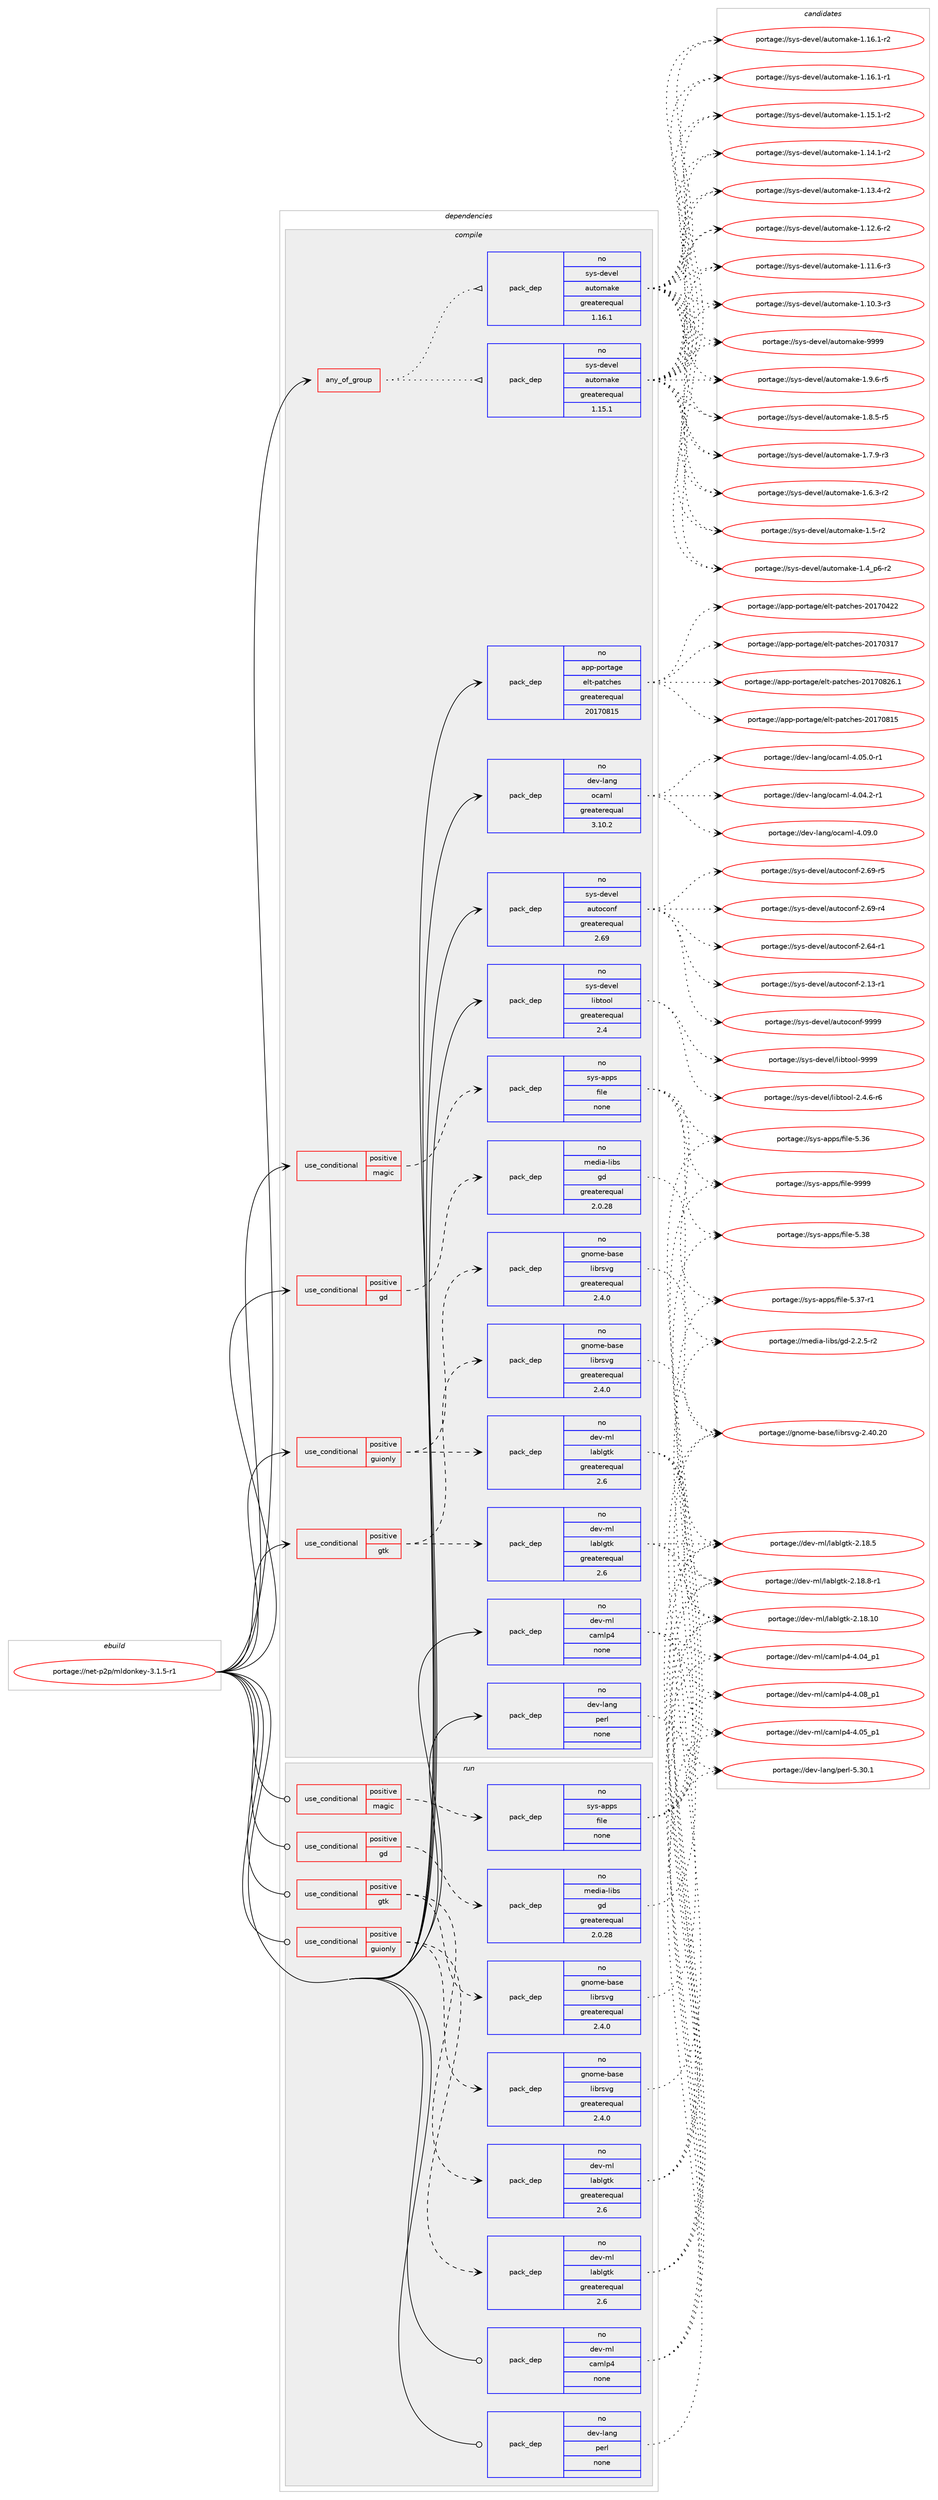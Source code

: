 digraph prolog {

# *************
# Graph options
# *************

newrank=true;
concentrate=true;
compound=true;
graph [rankdir=LR,fontname=Helvetica,fontsize=10,ranksep=1.5];#, ranksep=2.5, nodesep=0.2];
edge  [arrowhead=vee];
node  [fontname=Helvetica,fontsize=10];

# **********
# The ebuild
# **********

subgraph cluster_leftcol {
color=gray;
rank=same;
label=<<i>ebuild</i>>;
id [label="portage://net-p2p/mldonkey-3.1.5-r1", color=red, width=4, href="../net-p2p/mldonkey-3.1.5-r1.svg"];
}

# ****************
# The dependencies
# ****************

subgraph cluster_midcol {
color=gray;
label=<<i>dependencies</i>>;
subgraph cluster_compile {
fillcolor="#eeeeee";
style=filled;
label=<<i>compile</i>>;
subgraph any1748 {
dependency105121 [label=<<TABLE BORDER="0" CELLBORDER="1" CELLSPACING="0" CELLPADDING="4"><TR><TD CELLPADDING="10">any_of_group</TD></TR></TABLE>>, shape=none, color=red];subgraph pack82405 {
dependency105122 [label=<<TABLE BORDER="0" CELLBORDER="1" CELLSPACING="0" CELLPADDING="4" WIDTH="220"><TR><TD ROWSPAN="6" CELLPADDING="30">pack_dep</TD></TR><TR><TD WIDTH="110">no</TD></TR><TR><TD>sys-devel</TD></TR><TR><TD>automake</TD></TR><TR><TD>greaterequal</TD></TR><TR><TD>1.16.1</TD></TR></TABLE>>, shape=none, color=blue];
}
dependency105121:e -> dependency105122:w [weight=20,style="dotted",arrowhead="oinv"];
subgraph pack82406 {
dependency105123 [label=<<TABLE BORDER="0" CELLBORDER="1" CELLSPACING="0" CELLPADDING="4" WIDTH="220"><TR><TD ROWSPAN="6" CELLPADDING="30">pack_dep</TD></TR><TR><TD WIDTH="110">no</TD></TR><TR><TD>sys-devel</TD></TR><TR><TD>automake</TD></TR><TR><TD>greaterequal</TD></TR><TR><TD>1.15.1</TD></TR></TABLE>>, shape=none, color=blue];
}
dependency105121:e -> dependency105123:w [weight=20,style="dotted",arrowhead="oinv"];
}
id:e -> dependency105121:w [weight=20,style="solid",arrowhead="vee"];
subgraph cond20880 {
dependency105124 [label=<<TABLE BORDER="0" CELLBORDER="1" CELLSPACING="0" CELLPADDING="4"><TR><TD ROWSPAN="3" CELLPADDING="10">use_conditional</TD></TR><TR><TD>positive</TD></TR><TR><TD>gd</TD></TR></TABLE>>, shape=none, color=red];
subgraph pack82407 {
dependency105125 [label=<<TABLE BORDER="0" CELLBORDER="1" CELLSPACING="0" CELLPADDING="4" WIDTH="220"><TR><TD ROWSPAN="6" CELLPADDING="30">pack_dep</TD></TR><TR><TD WIDTH="110">no</TD></TR><TR><TD>media-libs</TD></TR><TR><TD>gd</TD></TR><TR><TD>greaterequal</TD></TR><TR><TD>2.0.28</TD></TR></TABLE>>, shape=none, color=blue];
}
dependency105124:e -> dependency105125:w [weight=20,style="dashed",arrowhead="vee"];
}
id:e -> dependency105124:w [weight=20,style="solid",arrowhead="vee"];
subgraph cond20881 {
dependency105126 [label=<<TABLE BORDER="0" CELLBORDER="1" CELLSPACING="0" CELLPADDING="4"><TR><TD ROWSPAN="3" CELLPADDING="10">use_conditional</TD></TR><TR><TD>positive</TD></TR><TR><TD>gtk</TD></TR></TABLE>>, shape=none, color=red];
subgraph pack82408 {
dependency105127 [label=<<TABLE BORDER="0" CELLBORDER="1" CELLSPACING="0" CELLPADDING="4" WIDTH="220"><TR><TD ROWSPAN="6" CELLPADDING="30">pack_dep</TD></TR><TR><TD WIDTH="110">no</TD></TR><TR><TD>gnome-base</TD></TR><TR><TD>librsvg</TD></TR><TR><TD>greaterequal</TD></TR><TR><TD>2.4.0</TD></TR></TABLE>>, shape=none, color=blue];
}
dependency105126:e -> dependency105127:w [weight=20,style="dashed",arrowhead="vee"];
subgraph pack82409 {
dependency105128 [label=<<TABLE BORDER="0" CELLBORDER="1" CELLSPACING="0" CELLPADDING="4" WIDTH="220"><TR><TD ROWSPAN="6" CELLPADDING="30">pack_dep</TD></TR><TR><TD WIDTH="110">no</TD></TR><TR><TD>dev-ml</TD></TR><TR><TD>lablgtk</TD></TR><TR><TD>greaterequal</TD></TR><TR><TD>2.6</TD></TR></TABLE>>, shape=none, color=blue];
}
dependency105126:e -> dependency105128:w [weight=20,style="dashed",arrowhead="vee"];
}
id:e -> dependency105126:w [weight=20,style="solid",arrowhead="vee"];
subgraph cond20882 {
dependency105129 [label=<<TABLE BORDER="0" CELLBORDER="1" CELLSPACING="0" CELLPADDING="4"><TR><TD ROWSPAN="3" CELLPADDING="10">use_conditional</TD></TR><TR><TD>positive</TD></TR><TR><TD>guionly</TD></TR></TABLE>>, shape=none, color=red];
subgraph pack82410 {
dependency105130 [label=<<TABLE BORDER="0" CELLBORDER="1" CELLSPACING="0" CELLPADDING="4" WIDTH="220"><TR><TD ROWSPAN="6" CELLPADDING="30">pack_dep</TD></TR><TR><TD WIDTH="110">no</TD></TR><TR><TD>gnome-base</TD></TR><TR><TD>librsvg</TD></TR><TR><TD>greaterequal</TD></TR><TR><TD>2.4.0</TD></TR></TABLE>>, shape=none, color=blue];
}
dependency105129:e -> dependency105130:w [weight=20,style="dashed",arrowhead="vee"];
subgraph pack82411 {
dependency105131 [label=<<TABLE BORDER="0" CELLBORDER="1" CELLSPACING="0" CELLPADDING="4" WIDTH="220"><TR><TD ROWSPAN="6" CELLPADDING="30">pack_dep</TD></TR><TR><TD WIDTH="110">no</TD></TR><TR><TD>dev-ml</TD></TR><TR><TD>lablgtk</TD></TR><TR><TD>greaterequal</TD></TR><TR><TD>2.6</TD></TR></TABLE>>, shape=none, color=blue];
}
dependency105129:e -> dependency105131:w [weight=20,style="dashed",arrowhead="vee"];
}
id:e -> dependency105129:w [weight=20,style="solid",arrowhead="vee"];
subgraph cond20883 {
dependency105132 [label=<<TABLE BORDER="0" CELLBORDER="1" CELLSPACING="0" CELLPADDING="4"><TR><TD ROWSPAN="3" CELLPADDING="10">use_conditional</TD></TR><TR><TD>positive</TD></TR><TR><TD>magic</TD></TR></TABLE>>, shape=none, color=red];
subgraph pack82412 {
dependency105133 [label=<<TABLE BORDER="0" CELLBORDER="1" CELLSPACING="0" CELLPADDING="4" WIDTH="220"><TR><TD ROWSPAN="6" CELLPADDING="30">pack_dep</TD></TR><TR><TD WIDTH="110">no</TD></TR><TR><TD>sys-apps</TD></TR><TR><TD>file</TD></TR><TR><TD>none</TD></TR><TR><TD></TD></TR></TABLE>>, shape=none, color=blue];
}
dependency105132:e -> dependency105133:w [weight=20,style="dashed",arrowhead="vee"];
}
id:e -> dependency105132:w [weight=20,style="solid",arrowhead="vee"];
subgraph pack82413 {
dependency105134 [label=<<TABLE BORDER="0" CELLBORDER="1" CELLSPACING="0" CELLPADDING="4" WIDTH="220"><TR><TD ROWSPAN="6" CELLPADDING="30">pack_dep</TD></TR><TR><TD WIDTH="110">no</TD></TR><TR><TD>app-portage</TD></TR><TR><TD>elt-patches</TD></TR><TR><TD>greaterequal</TD></TR><TR><TD>20170815</TD></TR></TABLE>>, shape=none, color=blue];
}
id:e -> dependency105134:w [weight=20,style="solid",arrowhead="vee"];
subgraph pack82414 {
dependency105135 [label=<<TABLE BORDER="0" CELLBORDER="1" CELLSPACING="0" CELLPADDING="4" WIDTH="220"><TR><TD ROWSPAN="6" CELLPADDING="30">pack_dep</TD></TR><TR><TD WIDTH="110">no</TD></TR><TR><TD>dev-lang</TD></TR><TR><TD>ocaml</TD></TR><TR><TD>greaterequal</TD></TR><TR><TD>3.10.2</TD></TR></TABLE>>, shape=none, color=blue];
}
id:e -> dependency105135:w [weight=20,style="solid",arrowhead="vee"];
subgraph pack82415 {
dependency105136 [label=<<TABLE BORDER="0" CELLBORDER="1" CELLSPACING="0" CELLPADDING="4" WIDTH="220"><TR><TD ROWSPAN="6" CELLPADDING="30">pack_dep</TD></TR><TR><TD WIDTH="110">no</TD></TR><TR><TD>dev-lang</TD></TR><TR><TD>perl</TD></TR><TR><TD>none</TD></TR><TR><TD></TD></TR></TABLE>>, shape=none, color=blue];
}
id:e -> dependency105136:w [weight=20,style="solid",arrowhead="vee"];
subgraph pack82416 {
dependency105137 [label=<<TABLE BORDER="0" CELLBORDER="1" CELLSPACING="0" CELLPADDING="4" WIDTH="220"><TR><TD ROWSPAN="6" CELLPADDING="30">pack_dep</TD></TR><TR><TD WIDTH="110">no</TD></TR><TR><TD>dev-ml</TD></TR><TR><TD>camlp4</TD></TR><TR><TD>none</TD></TR><TR><TD></TD></TR></TABLE>>, shape=none, color=blue];
}
id:e -> dependency105137:w [weight=20,style="solid",arrowhead="vee"];
subgraph pack82417 {
dependency105138 [label=<<TABLE BORDER="0" CELLBORDER="1" CELLSPACING="0" CELLPADDING="4" WIDTH="220"><TR><TD ROWSPAN="6" CELLPADDING="30">pack_dep</TD></TR><TR><TD WIDTH="110">no</TD></TR><TR><TD>sys-devel</TD></TR><TR><TD>autoconf</TD></TR><TR><TD>greaterequal</TD></TR><TR><TD>2.69</TD></TR></TABLE>>, shape=none, color=blue];
}
id:e -> dependency105138:w [weight=20,style="solid",arrowhead="vee"];
subgraph pack82418 {
dependency105139 [label=<<TABLE BORDER="0" CELLBORDER="1" CELLSPACING="0" CELLPADDING="4" WIDTH="220"><TR><TD ROWSPAN="6" CELLPADDING="30">pack_dep</TD></TR><TR><TD WIDTH="110">no</TD></TR><TR><TD>sys-devel</TD></TR><TR><TD>libtool</TD></TR><TR><TD>greaterequal</TD></TR><TR><TD>2.4</TD></TR></TABLE>>, shape=none, color=blue];
}
id:e -> dependency105139:w [weight=20,style="solid",arrowhead="vee"];
}
subgraph cluster_compileandrun {
fillcolor="#eeeeee";
style=filled;
label=<<i>compile and run</i>>;
}
subgraph cluster_run {
fillcolor="#eeeeee";
style=filled;
label=<<i>run</i>>;
subgraph cond20884 {
dependency105140 [label=<<TABLE BORDER="0" CELLBORDER="1" CELLSPACING="0" CELLPADDING="4"><TR><TD ROWSPAN="3" CELLPADDING="10">use_conditional</TD></TR><TR><TD>positive</TD></TR><TR><TD>gd</TD></TR></TABLE>>, shape=none, color=red];
subgraph pack82419 {
dependency105141 [label=<<TABLE BORDER="0" CELLBORDER="1" CELLSPACING="0" CELLPADDING="4" WIDTH="220"><TR><TD ROWSPAN="6" CELLPADDING="30">pack_dep</TD></TR><TR><TD WIDTH="110">no</TD></TR><TR><TD>media-libs</TD></TR><TR><TD>gd</TD></TR><TR><TD>greaterequal</TD></TR><TR><TD>2.0.28</TD></TR></TABLE>>, shape=none, color=blue];
}
dependency105140:e -> dependency105141:w [weight=20,style="dashed",arrowhead="vee"];
}
id:e -> dependency105140:w [weight=20,style="solid",arrowhead="odot"];
subgraph cond20885 {
dependency105142 [label=<<TABLE BORDER="0" CELLBORDER="1" CELLSPACING="0" CELLPADDING="4"><TR><TD ROWSPAN="3" CELLPADDING="10">use_conditional</TD></TR><TR><TD>positive</TD></TR><TR><TD>gtk</TD></TR></TABLE>>, shape=none, color=red];
subgraph pack82420 {
dependency105143 [label=<<TABLE BORDER="0" CELLBORDER="1" CELLSPACING="0" CELLPADDING="4" WIDTH="220"><TR><TD ROWSPAN="6" CELLPADDING="30">pack_dep</TD></TR><TR><TD WIDTH="110">no</TD></TR><TR><TD>gnome-base</TD></TR><TR><TD>librsvg</TD></TR><TR><TD>greaterequal</TD></TR><TR><TD>2.4.0</TD></TR></TABLE>>, shape=none, color=blue];
}
dependency105142:e -> dependency105143:w [weight=20,style="dashed",arrowhead="vee"];
subgraph pack82421 {
dependency105144 [label=<<TABLE BORDER="0" CELLBORDER="1" CELLSPACING="0" CELLPADDING="4" WIDTH="220"><TR><TD ROWSPAN="6" CELLPADDING="30">pack_dep</TD></TR><TR><TD WIDTH="110">no</TD></TR><TR><TD>dev-ml</TD></TR><TR><TD>lablgtk</TD></TR><TR><TD>greaterequal</TD></TR><TR><TD>2.6</TD></TR></TABLE>>, shape=none, color=blue];
}
dependency105142:e -> dependency105144:w [weight=20,style="dashed",arrowhead="vee"];
}
id:e -> dependency105142:w [weight=20,style="solid",arrowhead="odot"];
subgraph cond20886 {
dependency105145 [label=<<TABLE BORDER="0" CELLBORDER="1" CELLSPACING="0" CELLPADDING="4"><TR><TD ROWSPAN="3" CELLPADDING="10">use_conditional</TD></TR><TR><TD>positive</TD></TR><TR><TD>guionly</TD></TR></TABLE>>, shape=none, color=red];
subgraph pack82422 {
dependency105146 [label=<<TABLE BORDER="0" CELLBORDER="1" CELLSPACING="0" CELLPADDING="4" WIDTH="220"><TR><TD ROWSPAN="6" CELLPADDING="30">pack_dep</TD></TR><TR><TD WIDTH="110">no</TD></TR><TR><TD>gnome-base</TD></TR><TR><TD>librsvg</TD></TR><TR><TD>greaterequal</TD></TR><TR><TD>2.4.0</TD></TR></TABLE>>, shape=none, color=blue];
}
dependency105145:e -> dependency105146:w [weight=20,style="dashed",arrowhead="vee"];
subgraph pack82423 {
dependency105147 [label=<<TABLE BORDER="0" CELLBORDER="1" CELLSPACING="0" CELLPADDING="4" WIDTH="220"><TR><TD ROWSPAN="6" CELLPADDING="30">pack_dep</TD></TR><TR><TD WIDTH="110">no</TD></TR><TR><TD>dev-ml</TD></TR><TR><TD>lablgtk</TD></TR><TR><TD>greaterequal</TD></TR><TR><TD>2.6</TD></TR></TABLE>>, shape=none, color=blue];
}
dependency105145:e -> dependency105147:w [weight=20,style="dashed",arrowhead="vee"];
}
id:e -> dependency105145:w [weight=20,style="solid",arrowhead="odot"];
subgraph cond20887 {
dependency105148 [label=<<TABLE BORDER="0" CELLBORDER="1" CELLSPACING="0" CELLPADDING="4"><TR><TD ROWSPAN="3" CELLPADDING="10">use_conditional</TD></TR><TR><TD>positive</TD></TR><TR><TD>magic</TD></TR></TABLE>>, shape=none, color=red];
subgraph pack82424 {
dependency105149 [label=<<TABLE BORDER="0" CELLBORDER="1" CELLSPACING="0" CELLPADDING="4" WIDTH="220"><TR><TD ROWSPAN="6" CELLPADDING="30">pack_dep</TD></TR><TR><TD WIDTH="110">no</TD></TR><TR><TD>sys-apps</TD></TR><TR><TD>file</TD></TR><TR><TD>none</TD></TR><TR><TD></TD></TR></TABLE>>, shape=none, color=blue];
}
dependency105148:e -> dependency105149:w [weight=20,style="dashed",arrowhead="vee"];
}
id:e -> dependency105148:w [weight=20,style="solid",arrowhead="odot"];
subgraph pack82425 {
dependency105150 [label=<<TABLE BORDER="0" CELLBORDER="1" CELLSPACING="0" CELLPADDING="4" WIDTH="220"><TR><TD ROWSPAN="6" CELLPADDING="30">pack_dep</TD></TR><TR><TD WIDTH="110">no</TD></TR><TR><TD>dev-lang</TD></TR><TR><TD>perl</TD></TR><TR><TD>none</TD></TR><TR><TD></TD></TR></TABLE>>, shape=none, color=blue];
}
id:e -> dependency105150:w [weight=20,style="solid",arrowhead="odot"];
subgraph pack82426 {
dependency105151 [label=<<TABLE BORDER="0" CELLBORDER="1" CELLSPACING="0" CELLPADDING="4" WIDTH="220"><TR><TD ROWSPAN="6" CELLPADDING="30">pack_dep</TD></TR><TR><TD WIDTH="110">no</TD></TR><TR><TD>dev-ml</TD></TR><TR><TD>camlp4</TD></TR><TR><TD>none</TD></TR><TR><TD></TD></TR></TABLE>>, shape=none, color=blue];
}
id:e -> dependency105151:w [weight=20,style="solid",arrowhead="odot"];
}
}

# **************
# The candidates
# **************

subgraph cluster_choices {
rank=same;
color=gray;
label=<<i>candidates</i>>;

subgraph choice82405 {
color=black;
nodesep=1;
choice115121115451001011181011084797117116111109971071014557575757 [label="portage://sys-devel/automake-9999", color=red, width=4,href="../sys-devel/automake-9999.svg"];
choice115121115451001011181011084797117116111109971071014549465746544511453 [label="portage://sys-devel/automake-1.9.6-r5", color=red, width=4,href="../sys-devel/automake-1.9.6-r5.svg"];
choice115121115451001011181011084797117116111109971071014549465646534511453 [label="portage://sys-devel/automake-1.8.5-r5", color=red, width=4,href="../sys-devel/automake-1.8.5-r5.svg"];
choice115121115451001011181011084797117116111109971071014549465546574511451 [label="portage://sys-devel/automake-1.7.9-r3", color=red, width=4,href="../sys-devel/automake-1.7.9-r3.svg"];
choice115121115451001011181011084797117116111109971071014549465446514511450 [label="portage://sys-devel/automake-1.6.3-r2", color=red, width=4,href="../sys-devel/automake-1.6.3-r2.svg"];
choice11512111545100101118101108479711711611110997107101454946534511450 [label="portage://sys-devel/automake-1.5-r2", color=red, width=4,href="../sys-devel/automake-1.5-r2.svg"];
choice115121115451001011181011084797117116111109971071014549465295112544511450 [label="portage://sys-devel/automake-1.4_p6-r2", color=red, width=4,href="../sys-devel/automake-1.4_p6-r2.svg"];
choice11512111545100101118101108479711711611110997107101454946495446494511450 [label="portage://sys-devel/automake-1.16.1-r2", color=red, width=4,href="../sys-devel/automake-1.16.1-r2.svg"];
choice11512111545100101118101108479711711611110997107101454946495446494511449 [label="portage://sys-devel/automake-1.16.1-r1", color=red, width=4,href="../sys-devel/automake-1.16.1-r1.svg"];
choice11512111545100101118101108479711711611110997107101454946495346494511450 [label="portage://sys-devel/automake-1.15.1-r2", color=red, width=4,href="../sys-devel/automake-1.15.1-r2.svg"];
choice11512111545100101118101108479711711611110997107101454946495246494511450 [label="portage://sys-devel/automake-1.14.1-r2", color=red, width=4,href="../sys-devel/automake-1.14.1-r2.svg"];
choice11512111545100101118101108479711711611110997107101454946495146524511450 [label="portage://sys-devel/automake-1.13.4-r2", color=red, width=4,href="../sys-devel/automake-1.13.4-r2.svg"];
choice11512111545100101118101108479711711611110997107101454946495046544511450 [label="portage://sys-devel/automake-1.12.6-r2", color=red, width=4,href="../sys-devel/automake-1.12.6-r2.svg"];
choice11512111545100101118101108479711711611110997107101454946494946544511451 [label="portage://sys-devel/automake-1.11.6-r3", color=red, width=4,href="../sys-devel/automake-1.11.6-r3.svg"];
choice11512111545100101118101108479711711611110997107101454946494846514511451 [label="portage://sys-devel/automake-1.10.3-r3", color=red, width=4,href="../sys-devel/automake-1.10.3-r3.svg"];
dependency105122:e -> choice115121115451001011181011084797117116111109971071014557575757:w [style=dotted,weight="100"];
dependency105122:e -> choice115121115451001011181011084797117116111109971071014549465746544511453:w [style=dotted,weight="100"];
dependency105122:e -> choice115121115451001011181011084797117116111109971071014549465646534511453:w [style=dotted,weight="100"];
dependency105122:e -> choice115121115451001011181011084797117116111109971071014549465546574511451:w [style=dotted,weight="100"];
dependency105122:e -> choice115121115451001011181011084797117116111109971071014549465446514511450:w [style=dotted,weight="100"];
dependency105122:e -> choice11512111545100101118101108479711711611110997107101454946534511450:w [style=dotted,weight="100"];
dependency105122:e -> choice115121115451001011181011084797117116111109971071014549465295112544511450:w [style=dotted,weight="100"];
dependency105122:e -> choice11512111545100101118101108479711711611110997107101454946495446494511450:w [style=dotted,weight="100"];
dependency105122:e -> choice11512111545100101118101108479711711611110997107101454946495446494511449:w [style=dotted,weight="100"];
dependency105122:e -> choice11512111545100101118101108479711711611110997107101454946495346494511450:w [style=dotted,weight="100"];
dependency105122:e -> choice11512111545100101118101108479711711611110997107101454946495246494511450:w [style=dotted,weight="100"];
dependency105122:e -> choice11512111545100101118101108479711711611110997107101454946495146524511450:w [style=dotted,weight="100"];
dependency105122:e -> choice11512111545100101118101108479711711611110997107101454946495046544511450:w [style=dotted,weight="100"];
dependency105122:e -> choice11512111545100101118101108479711711611110997107101454946494946544511451:w [style=dotted,weight="100"];
dependency105122:e -> choice11512111545100101118101108479711711611110997107101454946494846514511451:w [style=dotted,weight="100"];
}
subgraph choice82406 {
color=black;
nodesep=1;
choice115121115451001011181011084797117116111109971071014557575757 [label="portage://sys-devel/automake-9999", color=red, width=4,href="../sys-devel/automake-9999.svg"];
choice115121115451001011181011084797117116111109971071014549465746544511453 [label="portage://sys-devel/automake-1.9.6-r5", color=red, width=4,href="../sys-devel/automake-1.9.6-r5.svg"];
choice115121115451001011181011084797117116111109971071014549465646534511453 [label="portage://sys-devel/automake-1.8.5-r5", color=red, width=4,href="../sys-devel/automake-1.8.5-r5.svg"];
choice115121115451001011181011084797117116111109971071014549465546574511451 [label="portage://sys-devel/automake-1.7.9-r3", color=red, width=4,href="../sys-devel/automake-1.7.9-r3.svg"];
choice115121115451001011181011084797117116111109971071014549465446514511450 [label="portage://sys-devel/automake-1.6.3-r2", color=red, width=4,href="../sys-devel/automake-1.6.3-r2.svg"];
choice11512111545100101118101108479711711611110997107101454946534511450 [label="portage://sys-devel/automake-1.5-r2", color=red, width=4,href="../sys-devel/automake-1.5-r2.svg"];
choice115121115451001011181011084797117116111109971071014549465295112544511450 [label="portage://sys-devel/automake-1.4_p6-r2", color=red, width=4,href="../sys-devel/automake-1.4_p6-r2.svg"];
choice11512111545100101118101108479711711611110997107101454946495446494511450 [label="portage://sys-devel/automake-1.16.1-r2", color=red, width=4,href="../sys-devel/automake-1.16.1-r2.svg"];
choice11512111545100101118101108479711711611110997107101454946495446494511449 [label="portage://sys-devel/automake-1.16.1-r1", color=red, width=4,href="../sys-devel/automake-1.16.1-r1.svg"];
choice11512111545100101118101108479711711611110997107101454946495346494511450 [label="portage://sys-devel/automake-1.15.1-r2", color=red, width=4,href="../sys-devel/automake-1.15.1-r2.svg"];
choice11512111545100101118101108479711711611110997107101454946495246494511450 [label="portage://sys-devel/automake-1.14.1-r2", color=red, width=4,href="../sys-devel/automake-1.14.1-r2.svg"];
choice11512111545100101118101108479711711611110997107101454946495146524511450 [label="portage://sys-devel/automake-1.13.4-r2", color=red, width=4,href="../sys-devel/automake-1.13.4-r2.svg"];
choice11512111545100101118101108479711711611110997107101454946495046544511450 [label="portage://sys-devel/automake-1.12.6-r2", color=red, width=4,href="../sys-devel/automake-1.12.6-r2.svg"];
choice11512111545100101118101108479711711611110997107101454946494946544511451 [label="portage://sys-devel/automake-1.11.6-r3", color=red, width=4,href="../sys-devel/automake-1.11.6-r3.svg"];
choice11512111545100101118101108479711711611110997107101454946494846514511451 [label="portage://sys-devel/automake-1.10.3-r3", color=red, width=4,href="../sys-devel/automake-1.10.3-r3.svg"];
dependency105123:e -> choice115121115451001011181011084797117116111109971071014557575757:w [style=dotted,weight="100"];
dependency105123:e -> choice115121115451001011181011084797117116111109971071014549465746544511453:w [style=dotted,weight="100"];
dependency105123:e -> choice115121115451001011181011084797117116111109971071014549465646534511453:w [style=dotted,weight="100"];
dependency105123:e -> choice115121115451001011181011084797117116111109971071014549465546574511451:w [style=dotted,weight="100"];
dependency105123:e -> choice115121115451001011181011084797117116111109971071014549465446514511450:w [style=dotted,weight="100"];
dependency105123:e -> choice11512111545100101118101108479711711611110997107101454946534511450:w [style=dotted,weight="100"];
dependency105123:e -> choice115121115451001011181011084797117116111109971071014549465295112544511450:w [style=dotted,weight="100"];
dependency105123:e -> choice11512111545100101118101108479711711611110997107101454946495446494511450:w [style=dotted,weight="100"];
dependency105123:e -> choice11512111545100101118101108479711711611110997107101454946495446494511449:w [style=dotted,weight="100"];
dependency105123:e -> choice11512111545100101118101108479711711611110997107101454946495346494511450:w [style=dotted,weight="100"];
dependency105123:e -> choice11512111545100101118101108479711711611110997107101454946495246494511450:w [style=dotted,weight="100"];
dependency105123:e -> choice11512111545100101118101108479711711611110997107101454946495146524511450:w [style=dotted,weight="100"];
dependency105123:e -> choice11512111545100101118101108479711711611110997107101454946495046544511450:w [style=dotted,weight="100"];
dependency105123:e -> choice11512111545100101118101108479711711611110997107101454946494946544511451:w [style=dotted,weight="100"];
dependency105123:e -> choice11512111545100101118101108479711711611110997107101454946494846514511451:w [style=dotted,weight="100"];
}
subgraph choice82407 {
color=black;
nodesep=1;
choice109101100105974510810598115471031004550465046534511450 [label="portage://media-libs/gd-2.2.5-r2", color=red, width=4,href="../media-libs/gd-2.2.5-r2.svg"];
dependency105125:e -> choice109101100105974510810598115471031004550465046534511450:w [style=dotted,weight="100"];
}
subgraph choice82408 {
color=black;
nodesep=1;
choice10311011110910145989711510147108105981141151181034550465248465048 [label="portage://gnome-base/librsvg-2.40.20", color=red, width=4,href="../gnome-base/librsvg-2.40.20.svg"];
dependency105127:e -> choice10311011110910145989711510147108105981141151181034550465248465048:w [style=dotted,weight="100"];
}
subgraph choice82409 {
color=black;
nodesep=1;
choice10010111845109108471089798108103116107455046495646564511449 [label="portage://dev-ml/lablgtk-2.18.8-r1", color=red, width=4,href="../dev-ml/lablgtk-2.18.8-r1.svg"];
choice1001011184510910847108979810810311610745504649564653 [label="portage://dev-ml/lablgtk-2.18.5", color=red, width=4,href="../dev-ml/lablgtk-2.18.5.svg"];
choice100101118451091084710897981081031161074550464956464948 [label="portage://dev-ml/lablgtk-2.18.10", color=red, width=4,href="../dev-ml/lablgtk-2.18.10.svg"];
dependency105128:e -> choice10010111845109108471089798108103116107455046495646564511449:w [style=dotted,weight="100"];
dependency105128:e -> choice1001011184510910847108979810810311610745504649564653:w [style=dotted,weight="100"];
dependency105128:e -> choice100101118451091084710897981081031161074550464956464948:w [style=dotted,weight="100"];
}
subgraph choice82410 {
color=black;
nodesep=1;
choice10311011110910145989711510147108105981141151181034550465248465048 [label="portage://gnome-base/librsvg-2.40.20", color=red, width=4,href="../gnome-base/librsvg-2.40.20.svg"];
dependency105130:e -> choice10311011110910145989711510147108105981141151181034550465248465048:w [style=dotted,weight="100"];
}
subgraph choice82411 {
color=black;
nodesep=1;
choice10010111845109108471089798108103116107455046495646564511449 [label="portage://dev-ml/lablgtk-2.18.8-r1", color=red, width=4,href="../dev-ml/lablgtk-2.18.8-r1.svg"];
choice1001011184510910847108979810810311610745504649564653 [label="portage://dev-ml/lablgtk-2.18.5", color=red, width=4,href="../dev-ml/lablgtk-2.18.5.svg"];
choice100101118451091084710897981081031161074550464956464948 [label="portage://dev-ml/lablgtk-2.18.10", color=red, width=4,href="../dev-ml/lablgtk-2.18.10.svg"];
dependency105131:e -> choice10010111845109108471089798108103116107455046495646564511449:w [style=dotted,weight="100"];
dependency105131:e -> choice1001011184510910847108979810810311610745504649564653:w [style=dotted,weight="100"];
dependency105131:e -> choice100101118451091084710897981081031161074550464956464948:w [style=dotted,weight="100"];
}
subgraph choice82412 {
color=black;
nodesep=1;
choice1151211154597112112115471021051081014557575757 [label="portage://sys-apps/file-9999", color=red, width=4,href="../sys-apps/file-9999.svg"];
choice1151211154597112112115471021051081014553465156 [label="portage://sys-apps/file-5.38", color=red, width=4,href="../sys-apps/file-5.38.svg"];
choice11512111545971121121154710210510810145534651554511449 [label="portage://sys-apps/file-5.37-r1", color=red, width=4,href="../sys-apps/file-5.37-r1.svg"];
choice1151211154597112112115471021051081014553465154 [label="portage://sys-apps/file-5.36", color=red, width=4,href="../sys-apps/file-5.36.svg"];
dependency105133:e -> choice1151211154597112112115471021051081014557575757:w [style=dotted,weight="100"];
dependency105133:e -> choice1151211154597112112115471021051081014553465156:w [style=dotted,weight="100"];
dependency105133:e -> choice11512111545971121121154710210510810145534651554511449:w [style=dotted,weight="100"];
dependency105133:e -> choice1151211154597112112115471021051081014553465154:w [style=dotted,weight="100"];
}
subgraph choice82413 {
color=black;
nodesep=1;
choice971121124511211111411697103101471011081164511297116991041011154550484955485650544649 [label="portage://app-portage/elt-patches-20170826.1", color=red, width=4,href="../app-portage/elt-patches-20170826.1.svg"];
choice97112112451121111141169710310147101108116451129711699104101115455048495548564953 [label="portage://app-portage/elt-patches-20170815", color=red, width=4,href="../app-portage/elt-patches-20170815.svg"];
choice97112112451121111141169710310147101108116451129711699104101115455048495548525050 [label="portage://app-portage/elt-patches-20170422", color=red, width=4,href="../app-portage/elt-patches-20170422.svg"];
choice97112112451121111141169710310147101108116451129711699104101115455048495548514955 [label="portage://app-portage/elt-patches-20170317", color=red, width=4,href="../app-portage/elt-patches-20170317.svg"];
dependency105134:e -> choice971121124511211111411697103101471011081164511297116991041011154550484955485650544649:w [style=dotted,weight="100"];
dependency105134:e -> choice97112112451121111141169710310147101108116451129711699104101115455048495548564953:w [style=dotted,weight="100"];
dependency105134:e -> choice97112112451121111141169710310147101108116451129711699104101115455048495548525050:w [style=dotted,weight="100"];
dependency105134:e -> choice97112112451121111141169710310147101108116451129711699104101115455048495548514955:w [style=dotted,weight="100"];
}
subgraph choice82414 {
color=black;
nodesep=1;
choice100101118451089711010347111999710910845524648574648 [label="portage://dev-lang/ocaml-4.09.0", color=red, width=4,href="../dev-lang/ocaml-4.09.0.svg"];
choice1001011184510897110103471119997109108455246485346484511449 [label="portage://dev-lang/ocaml-4.05.0-r1", color=red, width=4,href="../dev-lang/ocaml-4.05.0-r1.svg"];
choice1001011184510897110103471119997109108455246485246504511449 [label="portage://dev-lang/ocaml-4.04.2-r1", color=red, width=4,href="../dev-lang/ocaml-4.04.2-r1.svg"];
dependency105135:e -> choice100101118451089711010347111999710910845524648574648:w [style=dotted,weight="100"];
dependency105135:e -> choice1001011184510897110103471119997109108455246485346484511449:w [style=dotted,weight="100"];
dependency105135:e -> choice1001011184510897110103471119997109108455246485246504511449:w [style=dotted,weight="100"];
}
subgraph choice82415 {
color=black;
nodesep=1;
choice10010111845108971101034711210111410845534651484649 [label="portage://dev-lang/perl-5.30.1", color=red, width=4,href="../dev-lang/perl-5.30.1.svg"];
dependency105136:e -> choice10010111845108971101034711210111410845534651484649:w [style=dotted,weight="100"];
}
subgraph choice82416 {
color=black;
nodesep=1;
choice100101118451091084799971091081125245524648569511249 [label="portage://dev-ml/camlp4-4.08_p1", color=red, width=4,href="../dev-ml/camlp4-4.08_p1.svg"];
choice100101118451091084799971091081125245524648539511249 [label="portage://dev-ml/camlp4-4.05_p1", color=red, width=4,href="../dev-ml/camlp4-4.05_p1.svg"];
choice100101118451091084799971091081125245524648529511249 [label="portage://dev-ml/camlp4-4.04_p1", color=red, width=4,href="../dev-ml/camlp4-4.04_p1.svg"];
dependency105137:e -> choice100101118451091084799971091081125245524648569511249:w [style=dotted,weight="100"];
dependency105137:e -> choice100101118451091084799971091081125245524648539511249:w [style=dotted,weight="100"];
dependency105137:e -> choice100101118451091084799971091081125245524648529511249:w [style=dotted,weight="100"];
}
subgraph choice82417 {
color=black;
nodesep=1;
choice115121115451001011181011084797117116111991111101024557575757 [label="portage://sys-devel/autoconf-9999", color=red, width=4,href="../sys-devel/autoconf-9999.svg"];
choice1151211154510010111810110847971171161119911111010245504654574511453 [label="portage://sys-devel/autoconf-2.69-r5", color=red, width=4,href="../sys-devel/autoconf-2.69-r5.svg"];
choice1151211154510010111810110847971171161119911111010245504654574511452 [label="portage://sys-devel/autoconf-2.69-r4", color=red, width=4,href="../sys-devel/autoconf-2.69-r4.svg"];
choice1151211154510010111810110847971171161119911111010245504654524511449 [label="portage://sys-devel/autoconf-2.64-r1", color=red, width=4,href="../sys-devel/autoconf-2.64-r1.svg"];
choice1151211154510010111810110847971171161119911111010245504649514511449 [label="portage://sys-devel/autoconf-2.13-r1", color=red, width=4,href="../sys-devel/autoconf-2.13-r1.svg"];
dependency105138:e -> choice115121115451001011181011084797117116111991111101024557575757:w [style=dotted,weight="100"];
dependency105138:e -> choice1151211154510010111810110847971171161119911111010245504654574511453:w [style=dotted,weight="100"];
dependency105138:e -> choice1151211154510010111810110847971171161119911111010245504654574511452:w [style=dotted,weight="100"];
dependency105138:e -> choice1151211154510010111810110847971171161119911111010245504654524511449:w [style=dotted,weight="100"];
dependency105138:e -> choice1151211154510010111810110847971171161119911111010245504649514511449:w [style=dotted,weight="100"];
}
subgraph choice82418 {
color=black;
nodesep=1;
choice1151211154510010111810110847108105981161111111084557575757 [label="portage://sys-devel/libtool-9999", color=red, width=4,href="../sys-devel/libtool-9999.svg"];
choice1151211154510010111810110847108105981161111111084550465246544511454 [label="portage://sys-devel/libtool-2.4.6-r6", color=red, width=4,href="../sys-devel/libtool-2.4.6-r6.svg"];
dependency105139:e -> choice1151211154510010111810110847108105981161111111084557575757:w [style=dotted,weight="100"];
dependency105139:e -> choice1151211154510010111810110847108105981161111111084550465246544511454:w [style=dotted,weight="100"];
}
subgraph choice82419 {
color=black;
nodesep=1;
choice109101100105974510810598115471031004550465046534511450 [label="portage://media-libs/gd-2.2.5-r2", color=red, width=4,href="../media-libs/gd-2.2.5-r2.svg"];
dependency105141:e -> choice109101100105974510810598115471031004550465046534511450:w [style=dotted,weight="100"];
}
subgraph choice82420 {
color=black;
nodesep=1;
choice10311011110910145989711510147108105981141151181034550465248465048 [label="portage://gnome-base/librsvg-2.40.20", color=red, width=4,href="../gnome-base/librsvg-2.40.20.svg"];
dependency105143:e -> choice10311011110910145989711510147108105981141151181034550465248465048:w [style=dotted,weight="100"];
}
subgraph choice82421 {
color=black;
nodesep=1;
choice10010111845109108471089798108103116107455046495646564511449 [label="portage://dev-ml/lablgtk-2.18.8-r1", color=red, width=4,href="../dev-ml/lablgtk-2.18.8-r1.svg"];
choice1001011184510910847108979810810311610745504649564653 [label="portage://dev-ml/lablgtk-2.18.5", color=red, width=4,href="../dev-ml/lablgtk-2.18.5.svg"];
choice100101118451091084710897981081031161074550464956464948 [label="portage://dev-ml/lablgtk-2.18.10", color=red, width=4,href="../dev-ml/lablgtk-2.18.10.svg"];
dependency105144:e -> choice10010111845109108471089798108103116107455046495646564511449:w [style=dotted,weight="100"];
dependency105144:e -> choice1001011184510910847108979810810311610745504649564653:w [style=dotted,weight="100"];
dependency105144:e -> choice100101118451091084710897981081031161074550464956464948:w [style=dotted,weight="100"];
}
subgraph choice82422 {
color=black;
nodesep=1;
choice10311011110910145989711510147108105981141151181034550465248465048 [label="portage://gnome-base/librsvg-2.40.20", color=red, width=4,href="../gnome-base/librsvg-2.40.20.svg"];
dependency105146:e -> choice10311011110910145989711510147108105981141151181034550465248465048:w [style=dotted,weight="100"];
}
subgraph choice82423 {
color=black;
nodesep=1;
choice10010111845109108471089798108103116107455046495646564511449 [label="portage://dev-ml/lablgtk-2.18.8-r1", color=red, width=4,href="../dev-ml/lablgtk-2.18.8-r1.svg"];
choice1001011184510910847108979810810311610745504649564653 [label="portage://dev-ml/lablgtk-2.18.5", color=red, width=4,href="../dev-ml/lablgtk-2.18.5.svg"];
choice100101118451091084710897981081031161074550464956464948 [label="portage://dev-ml/lablgtk-2.18.10", color=red, width=4,href="../dev-ml/lablgtk-2.18.10.svg"];
dependency105147:e -> choice10010111845109108471089798108103116107455046495646564511449:w [style=dotted,weight="100"];
dependency105147:e -> choice1001011184510910847108979810810311610745504649564653:w [style=dotted,weight="100"];
dependency105147:e -> choice100101118451091084710897981081031161074550464956464948:w [style=dotted,weight="100"];
}
subgraph choice82424 {
color=black;
nodesep=1;
choice1151211154597112112115471021051081014557575757 [label="portage://sys-apps/file-9999", color=red, width=4,href="../sys-apps/file-9999.svg"];
choice1151211154597112112115471021051081014553465156 [label="portage://sys-apps/file-5.38", color=red, width=4,href="../sys-apps/file-5.38.svg"];
choice11512111545971121121154710210510810145534651554511449 [label="portage://sys-apps/file-5.37-r1", color=red, width=4,href="../sys-apps/file-5.37-r1.svg"];
choice1151211154597112112115471021051081014553465154 [label="portage://sys-apps/file-5.36", color=red, width=4,href="../sys-apps/file-5.36.svg"];
dependency105149:e -> choice1151211154597112112115471021051081014557575757:w [style=dotted,weight="100"];
dependency105149:e -> choice1151211154597112112115471021051081014553465156:w [style=dotted,weight="100"];
dependency105149:e -> choice11512111545971121121154710210510810145534651554511449:w [style=dotted,weight="100"];
dependency105149:e -> choice1151211154597112112115471021051081014553465154:w [style=dotted,weight="100"];
}
subgraph choice82425 {
color=black;
nodesep=1;
choice10010111845108971101034711210111410845534651484649 [label="portage://dev-lang/perl-5.30.1", color=red, width=4,href="../dev-lang/perl-5.30.1.svg"];
dependency105150:e -> choice10010111845108971101034711210111410845534651484649:w [style=dotted,weight="100"];
}
subgraph choice82426 {
color=black;
nodesep=1;
choice100101118451091084799971091081125245524648569511249 [label="portage://dev-ml/camlp4-4.08_p1", color=red, width=4,href="../dev-ml/camlp4-4.08_p1.svg"];
choice100101118451091084799971091081125245524648539511249 [label="portage://dev-ml/camlp4-4.05_p1", color=red, width=4,href="../dev-ml/camlp4-4.05_p1.svg"];
choice100101118451091084799971091081125245524648529511249 [label="portage://dev-ml/camlp4-4.04_p1", color=red, width=4,href="../dev-ml/camlp4-4.04_p1.svg"];
dependency105151:e -> choice100101118451091084799971091081125245524648569511249:w [style=dotted,weight="100"];
dependency105151:e -> choice100101118451091084799971091081125245524648539511249:w [style=dotted,weight="100"];
dependency105151:e -> choice100101118451091084799971091081125245524648529511249:w [style=dotted,weight="100"];
}
}

}
